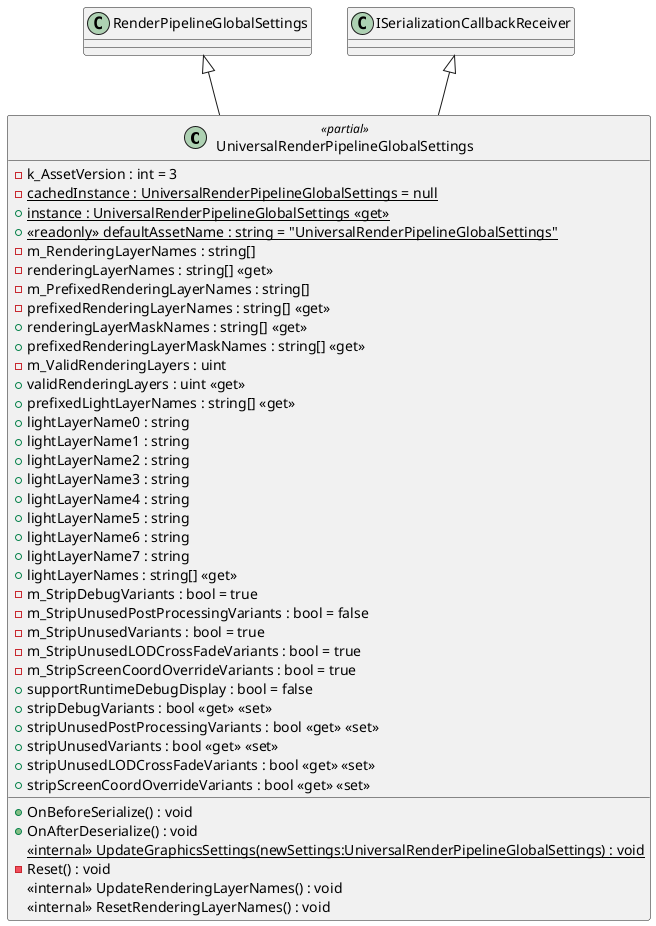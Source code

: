 @startuml
class UniversalRenderPipelineGlobalSettings <<partial>> {
    - k_AssetVersion : int = 3
    + OnBeforeSerialize() : void
    + OnAfterDeserialize() : void
    - {static} cachedInstance : UniversalRenderPipelineGlobalSettings = null
    + {static} instance : UniversalRenderPipelineGlobalSettings <<get>>
    {static} <<internal>> UpdateGraphicsSettings(newSettings:UniversalRenderPipelineGlobalSettings) : void
    + {static} <<readonly>> defaultAssetName : string = "UniversalRenderPipelineGlobalSettings"
    - Reset() : void
    - m_RenderingLayerNames : string[]
    - renderingLayerNames : string[] <<get>>
    - m_PrefixedRenderingLayerNames : string[]
    - prefixedRenderingLayerNames : string[] <<get>>
    + renderingLayerMaskNames : string[] <<get>>
    + prefixedRenderingLayerMaskNames : string[] <<get>>
    - m_ValidRenderingLayers : uint
    + validRenderingLayers : uint <<get>>
    <<internal>> UpdateRenderingLayerNames() : void
    + prefixedLightLayerNames : string[] <<get>>
    + lightLayerName0 : string
    + lightLayerName1 : string
    + lightLayerName2 : string
    + lightLayerName3 : string
    + lightLayerName4 : string
    + lightLayerName5 : string
    + lightLayerName6 : string
    + lightLayerName7 : string
    + lightLayerNames : string[] <<get>>
    <<internal>> ResetRenderingLayerNames() : void
    - m_StripDebugVariants : bool = true
    - m_StripUnusedPostProcessingVariants : bool = false
    - m_StripUnusedVariants : bool = true
    - m_StripUnusedLODCrossFadeVariants : bool = true
    - m_StripScreenCoordOverrideVariants : bool = true
    + supportRuntimeDebugDisplay : bool = false
    + stripDebugVariants : bool <<get>> <<set>>
    + stripUnusedPostProcessingVariants : bool <<get>> <<set>>
    + stripUnusedVariants : bool <<get>> <<set>>
    + stripUnusedLODCrossFadeVariants : bool <<get>> <<set>>
    + stripScreenCoordOverrideVariants : bool <<get>> <<set>>
}
RenderPipelineGlobalSettings <|-- UniversalRenderPipelineGlobalSettings
ISerializationCallbackReceiver <|-- UniversalRenderPipelineGlobalSettings
@enduml
